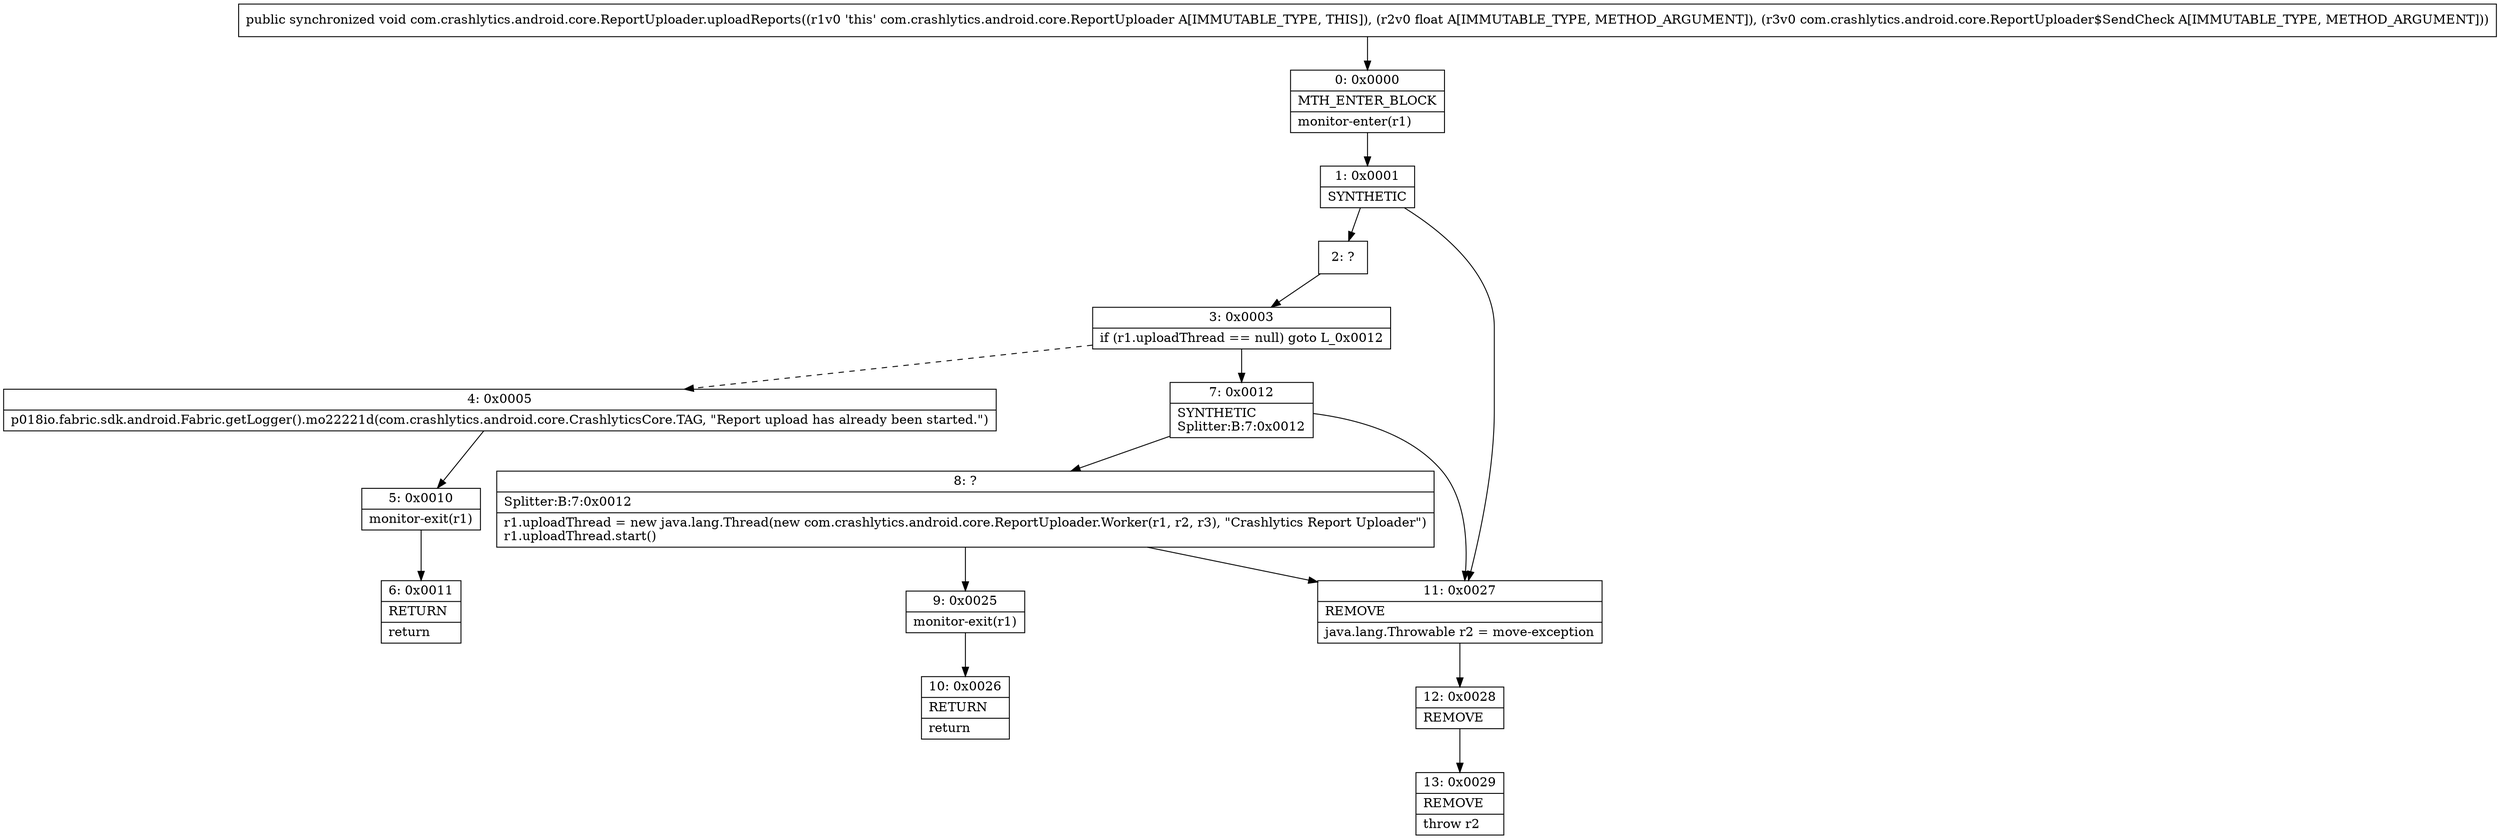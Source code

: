 digraph "CFG forcom.crashlytics.android.core.ReportUploader.uploadReports(FLcom\/crashlytics\/android\/core\/ReportUploader$SendCheck;)V" {
Node_0 [shape=record,label="{0\:\ 0x0000|MTH_ENTER_BLOCK\l|monitor\-enter(r1)\l}"];
Node_1 [shape=record,label="{1\:\ 0x0001|SYNTHETIC\l}"];
Node_2 [shape=record,label="{2\:\ ?}"];
Node_3 [shape=record,label="{3\:\ 0x0003|if (r1.uploadThread == null) goto L_0x0012\l}"];
Node_4 [shape=record,label="{4\:\ 0x0005|p018io.fabric.sdk.android.Fabric.getLogger().mo22221d(com.crashlytics.android.core.CrashlyticsCore.TAG, \"Report upload has already been started.\")\l}"];
Node_5 [shape=record,label="{5\:\ 0x0010|monitor\-exit(r1)\l}"];
Node_6 [shape=record,label="{6\:\ 0x0011|RETURN\l|return\l}"];
Node_7 [shape=record,label="{7\:\ 0x0012|SYNTHETIC\lSplitter:B:7:0x0012\l}"];
Node_8 [shape=record,label="{8\:\ ?|Splitter:B:7:0x0012\l|r1.uploadThread = new java.lang.Thread(new com.crashlytics.android.core.ReportUploader.Worker(r1, r2, r3), \"Crashlytics Report Uploader\")\lr1.uploadThread.start()\l}"];
Node_9 [shape=record,label="{9\:\ 0x0025|monitor\-exit(r1)\l}"];
Node_10 [shape=record,label="{10\:\ 0x0026|RETURN\l|return\l}"];
Node_11 [shape=record,label="{11\:\ 0x0027|REMOVE\l|java.lang.Throwable r2 = move\-exception\l}"];
Node_12 [shape=record,label="{12\:\ 0x0028|REMOVE\l}"];
Node_13 [shape=record,label="{13\:\ 0x0029|REMOVE\l|throw r2\l}"];
MethodNode[shape=record,label="{public synchronized void com.crashlytics.android.core.ReportUploader.uploadReports((r1v0 'this' com.crashlytics.android.core.ReportUploader A[IMMUTABLE_TYPE, THIS]), (r2v0 float A[IMMUTABLE_TYPE, METHOD_ARGUMENT]), (r3v0 com.crashlytics.android.core.ReportUploader$SendCheck A[IMMUTABLE_TYPE, METHOD_ARGUMENT])) }"];
MethodNode -> Node_0;
Node_0 -> Node_1;
Node_1 -> Node_2;
Node_1 -> Node_11;
Node_2 -> Node_3;
Node_3 -> Node_4[style=dashed];
Node_3 -> Node_7;
Node_4 -> Node_5;
Node_5 -> Node_6;
Node_7 -> Node_8;
Node_7 -> Node_11;
Node_8 -> Node_9;
Node_8 -> Node_11;
Node_9 -> Node_10;
Node_11 -> Node_12;
Node_12 -> Node_13;
}


